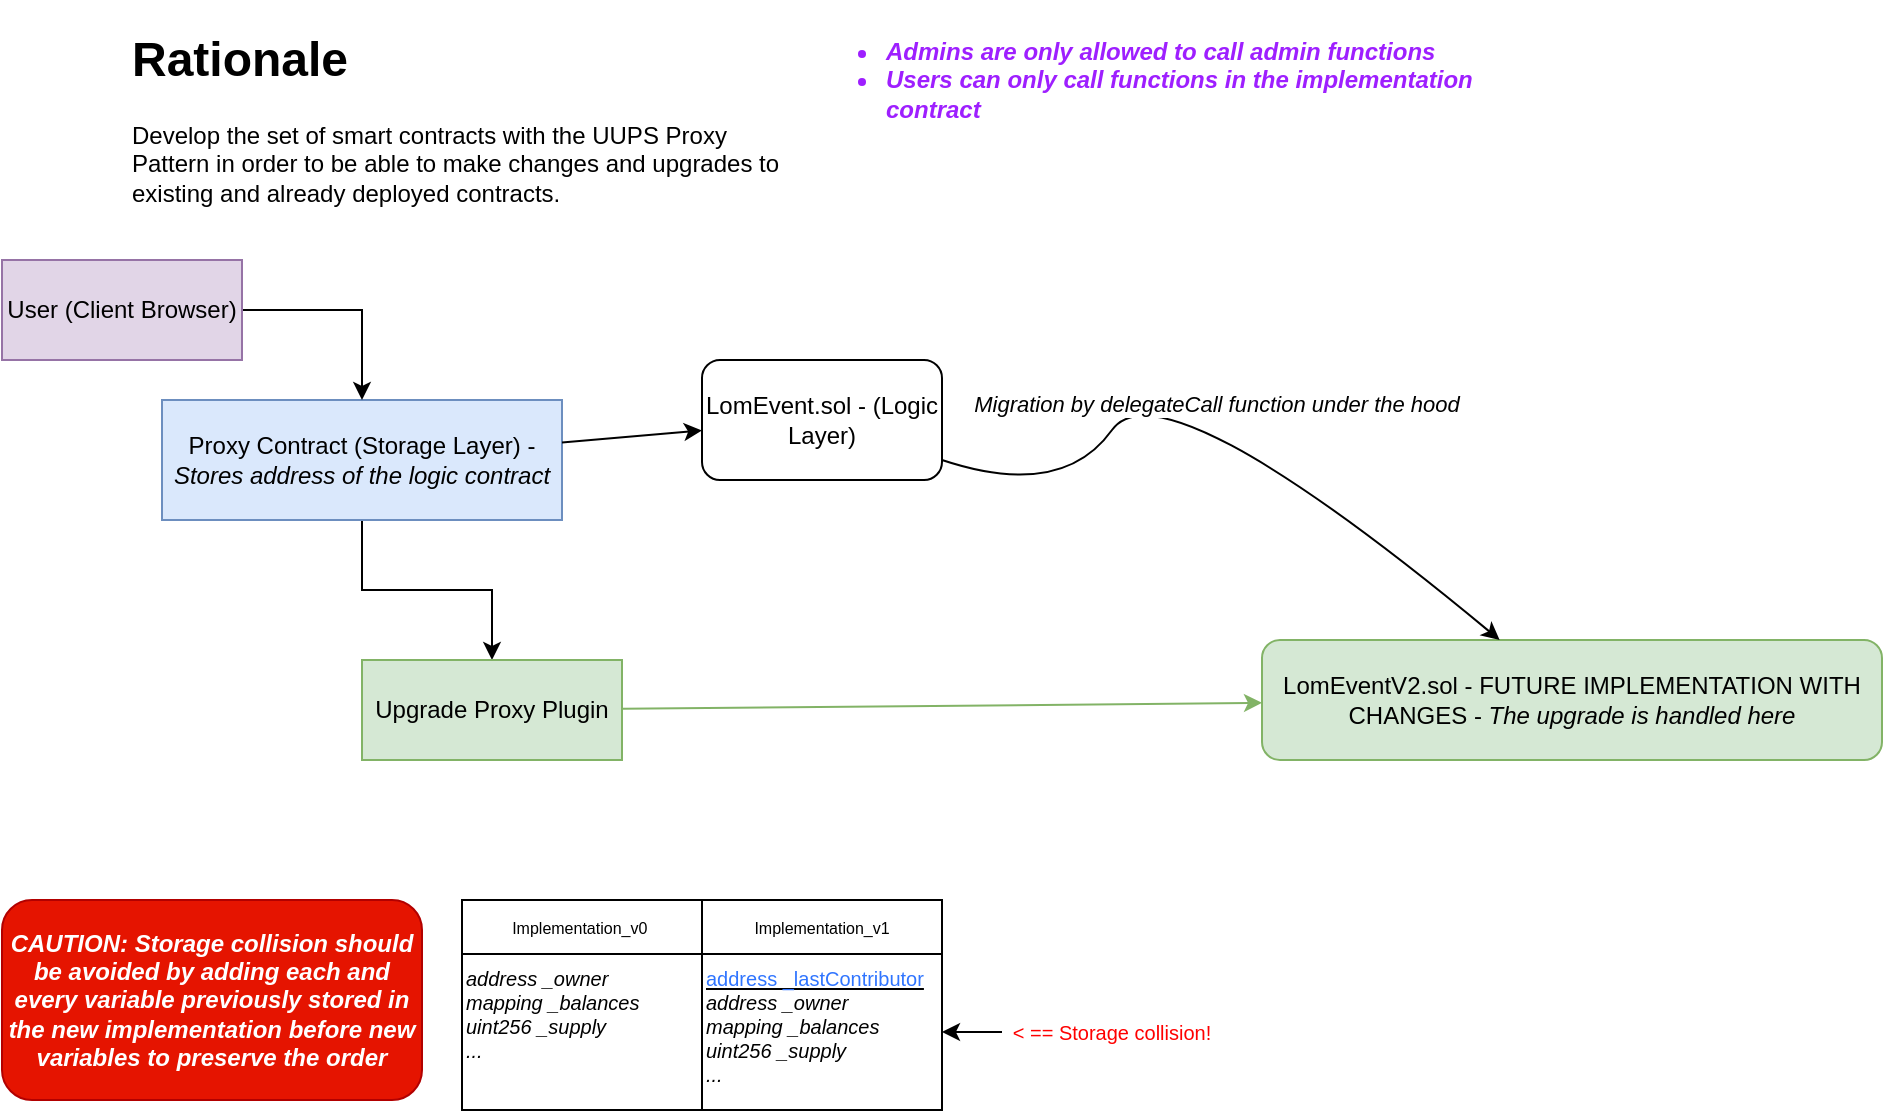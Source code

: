 <mxfile version="16.6.1" type="github">
  <diagram id="e8jkFNF5Zg61WflTOzRj" name="Page-1">
    <mxGraphModel dx="827" dy="749" grid="1" gridSize="10" guides="1" tooltips="1" connect="1" arrows="1" fold="1" page="1" pageScale="1" pageWidth="827" pageHeight="1169" math="0" shadow="0">
      <root>
        <mxCell id="0" />
        <mxCell id="1" parent="0" />
        <mxCell id="kIaiU6BiIj92qUV8aG6d-1" value="LomEvent.sol - (Logic Layer)" style="rounded=1;whiteSpace=wrap;html=1;" parent="1" vertex="1">
          <mxGeometry x="380" y="200" width="120" height="60" as="geometry" />
        </mxCell>
        <mxCell id="kIaiU6BiIj92qUV8aG6d-2" value="&lt;h1&gt;Rationale&lt;/h1&gt;&lt;p&gt;Develop the set of smart contracts with the UUPS Proxy Pattern in order to be able to make changes and upgrades to existing and already deployed contracts.&lt;/p&gt;" style="text;html=1;strokeColor=none;fillColor=none;spacing=5;spacingTop=-20;whiteSpace=wrap;overflow=hidden;rounded=0;" parent="1" vertex="1">
          <mxGeometry x="90" y="30" width="340" height="120" as="geometry" />
        </mxCell>
        <mxCell id="0eufFFK7EkwMoYL5c9lA-9" style="edgeStyle=orthogonalEdgeStyle;rounded=0;orthogonalLoop=1;jettySize=auto;html=1;exitX=0.5;exitY=1;exitDx=0;exitDy=0;" edge="1" parent="1" source="kIaiU6BiIj92qUV8aG6d-3" target="0eufFFK7EkwMoYL5c9lA-6">
          <mxGeometry relative="1" as="geometry" />
        </mxCell>
        <mxCell id="kIaiU6BiIj92qUV8aG6d-3" value="Proxy Contract (Storage Layer) - &lt;i&gt;Stores address of the logic contract&lt;/i&gt;" style="text;html=1;strokeColor=#6c8ebf;fillColor=#dae8fc;align=center;verticalAlign=middle;whiteSpace=wrap;rounded=0;" parent="1" vertex="1">
          <mxGeometry x="110" y="220" width="200" height="60" as="geometry" />
        </mxCell>
        <mxCell id="kIaiU6BiIj92qUV8aG6d-5" value="&lt;ul&gt;&lt;li&gt;&lt;span style=&quot;font-style: italic ; text-align: center&quot;&gt;Admins are only allowed to call admin functions&lt;/span&gt;&lt;br&gt;&lt;/li&gt;&lt;li&gt;&lt;i&gt;Users can only call functions in the implementation contract&lt;/i&gt;&lt;/li&gt;&lt;/ul&gt;" style="text;strokeColor=none;fillColor=none;html=1;whiteSpace=wrap;verticalAlign=middle;overflow=hidden;fontColor=#9E1FFF;fontStyle=1" parent="1" vertex="1">
          <mxGeometry x="430" y="20" width="370" height="80" as="geometry" />
        </mxCell>
        <mxCell id="0eufFFK7EkwMoYL5c9lA-1" value="LomEventV2.sol - FUTURE IMPLEMENTATION WITH CHANGES - &lt;i&gt;The upgrade is handled here&lt;/i&gt;" style="rounded=1;whiteSpace=wrap;html=1;fillColor=#d5e8d4;strokeColor=#82b366;" vertex="1" parent="1">
          <mxGeometry x="660" y="340" width="310" height="60" as="geometry" />
        </mxCell>
        <mxCell id="0eufFFK7EkwMoYL5c9lA-2" value="" style="endArrow=classic;html=1;rounded=0;" edge="1" parent="1" source="kIaiU6BiIj92qUV8aG6d-3" target="kIaiU6BiIj92qUV8aG6d-1">
          <mxGeometry width="50" height="50" relative="1" as="geometry">
            <mxPoint x="380" y="320" as="sourcePoint" />
            <mxPoint x="430" y="270" as="targetPoint" />
          </mxGeometry>
        </mxCell>
        <mxCell id="0eufFFK7EkwMoYL5c9lA-3" value="" style="endArrow=classic;html=1;rounded=0;fillColor=#d5e8d4;strokeColor=#82b366;" edge="1" parent="1" source="0eufFFK7EkwMoYL5c9lA-6" target="0eufFFK7EkwMoYL5c9lA-1">
          <mxGeometry width="50" height="50" relative="1" as="geometry">
            <mxPoint x="320" y="262.5" as="sourcePoint" />
            <mxPoint x="530" y="245" as="targetPoint" />
          </mxGeometry>
        </mxCell>
        <mxCell id="0eufFFK7EkwMoYL5c9lA-6" value="Upgrade Proxy Plugin" style="text;html=1;strokeColor=#82b366;fillColor=#d5e8d4;align=center;verticalAlign=middle;whiteSpace=wrap;rounded=0;" vertex="1" parent="1">
          <mxGeometry x="210" y="350" width="130" height="50" as="geometry" />
        </mxCell>
        <mxCell id="0eufFFK7EkwMoYL5c9lA-8" style="edgeStyle=orthogonalEdgeStyle;rounded=0;orthogonalLoop=1;jettySize=auto;html=1;exitX=1;exitY=0.5;exitDx=0;exitDy=0;" edge="1" parent="1" source="0eufFFK7EkwMoYL5c9lA-7" target="kIaiU6BiIj92qUV8aG6d-3">
          <mxGeometry relative="1" as="geometry" />
        </mxCell>
        <mxCell id="0eufFFK7EkwMoYL5c9lA-7" value="User (Client Browser)" style="text;html=1;strokeColor=#9673a6;fillColor=#e1d5e7;align=center;verticalAlign=middle;whiteSpace=wrap;rounded=0;" vertex="1" parent="1">
          <mxGeometry x="30" y="150" width="120" height="50" as="geometry" />
        </mxCell>
        <mxCell id="0eufFFK7EkwMoYL5c9lA-10" value="&lt;i&gt;Migration by delegateCall function under the hood&lt;/i&gt;" style="curved=1;endArrow=classic;html=1;rounded=0;" edge="1" parent="1" source="kIaiU6BiIj92qUV8aG6d-1" target="0eufFFK7EkwMoYL5c9lA-1">
          <mxGeometry width="50" height="50" relative="1" as="geometry">
            <mxPoint x="560" y="250" as="sourcePoint" />
            <mxPoint x="610" y="200" as="targetPoint" />
            <Array as="points">
              <mxPoint x="560" y="270" />
              <mxPoint x="610" y="200" />
            </Array>
          </mxGeometry>
        </mxCell>
        <mxCell id="0eufFFK7EkwMoYL5c9lA-11" value="CAUTION: Storage collision should be avoided by adding each and every variable previously stored in the new implementation before new variables to preserve the order" style="rounded=1;whiteSpace=wrap;html=1;fillColor=#e51400;strokeColor=#B20000;fontColor=#ffffff;fontStyle=3" vertex="1" parent="1">
          <mxGeometry x="30" y="470" width="210" height="100" as="geometry" />
        </mxCell>
        <mxCell id="0eufFFK7EkwMoYL5c9lA-20" value="" style="shape=table;startSize=0;container=1;collapsible=0;childLayout=tableLayout;" vertex="1" parent="1">
          <mxGeometry x="260" y="470" width="240" height="105" as="geometry" />
        </mxCell>
        <mxCell id="0eufFFK7EkwMoYL5c9lA-21" value="" style="shape=tableRow;horizontal=0;startSize=0;swimlaneHead=0;swimlaneBody=0;top=0;left=0;bottom=0;right=0;collapsible=0;dropTarget=0;fillColor=none;points=[[0,0.5],[1,0.5]];portConstraint=eastwest;" vertex="1" parent="0eufFFK7EkwMoYL5c9lA-20">
          <mxGeometry width="240" height="27" as="geometry" />
        </mxCell>
        <mxCell id="0eufFFK7EkwMoYL5c9lA-22" value="Implementation_v0&lt;span style=&quot;white-space: pre; font-size: 8px;&quot;&gt;	&lt;/span&gt;" style="shape=partialRectangle;html=1;whiteSpace=wrap;connectable=0;overflow=hidden;fillColor=none;top=0;left=0;bottom=0;right=0;pointerEvents=1;fontSize=8;" vertex="1" parent="0eufFFK7EkwMoYL5c9lA-21">
          <mxGeometry width="120" height="27" as="geometry">
            <mxRectangle width="120" height="27" as="alternateBounds" />
          </mxGeometry>
        </mxCell>
        <mxCell id="0eufFFK7EkwMoYL5c9lA-23" value="&lt;span style=&quot;font-size: 8px;&quot;&gt;Implementation_v1&lt;/span&gt;" style="shape=partialRectangle;html=1;whiteSpace=wrap;connectable=0;overflow=hidden;fillColor=none;top=0;left=0;bottom=0;right=0;pointerEvents=1;fontSize=8;" vertex="1" parent="0eufFFK7EkwMoYL5c9lA-21">
          <mxGeometry x="120" width="120" height="27" as="geometry">
            <mxRectangle width="120" height="27" as="alternateBounds" />
          </mxGeometry>
        </mxCell>
        <mxCell id="0eufFFK7EkwMoYL5c9lA-24" value="" style="shape=tableRow;horizontal=0;startSize=0;swimlaneHead=0;swimlaneBody=0;top=0;left=0;bottom=0;right=0;collapsible=0;dropTarget=0;fillColor=none;points=[[0,0.5],[1,0.5]];portConstraint=eastwest;" vertex="1" parent="0eufFFK7EkwMoYL5c9lA-20">
          <mxGeometry y="27" width="240" height="78" as="geometry" />
        </mxCell>
        <mxCell id="0eufFFK7EkwMoYL5c9lA-25" value="&lt;i&gt;address _owner&lt;br style=&quot;font-size: 10px&quot;&gt;mapping _balances&lt;br style=&quot;font-size: 10px&quot;&gt;uint256 _supply&lt;br style=&quot;font-size: 10px&quot;&gt;...&lt;/i&gt;" style="shape=partialRectangle;html=1;whiteSpace=wrap;connectable=0;overflow=hidden;fillColor=none;top=0;left=0;bottom=0;right=0;pointerEvents=1;fontSize=10;verticalAlign=top;align=left;" vertex="1" parent="0eufFFK7EkwMoYL5c9lA-24">
          <mxGeometry width="120" height="78" as="geometry">
            <mxRectangle width="120" height="78" as="alternateBounds" />
          </mxGeometry>
        </mxCell>
        <mxCell id="0eufFFK7EkwMoYL5c9lA-26" value="&lt;u&gt;&lt;font color=&quot;#3075ff&quot;&gt;address _lastContributor&lt;/font&gt;&lt;/u&gt;&lt;br style=&quot;font-size: 10px&quot;&gt;&lt;i&gt;address _owner&lt;br style=&quot;font-size: 10px&quot;&gt;mapping _balances&lt;br style=&quot;font-size: 10px&quot;&gt;uint256 _supply&lt;br style=&quot;font-size: 10px&quot;&gt;...&lt;/i&gt;" style="shape=partialRectangle;html=1;whiteSpace=wrap;connectable=0;overflow=hidden;fillColor=none;top=0;left=0;bottom=0;right=0;pointerEvents=1;fontSize=10;verticalAlign=top;align=left;" vertex="1" parent="0eufFFK7EkwMoYL5c9lA-24">
          <mxGeometry x="120" width="120" height="78" as="geometry">
            <mxRectangle width="120" height="78" as="alternateBounds" />
          </mxGeometry>
        </mxCell>
        <mxCell id="0eufFFK7EkwMoYL5c9lA-29" style="edgeStyle=orthogonalEdgeStyle;rounded=0;orthogonalLoop=1;jettySize=auto;html=1;exitX=0;exitY=0.5;exitDx=0;exitDy=0;fontSize=10;fontColor=#FF0000;" edge="1" parent="1" source="0eufFFK7EkwMoYL5c9lA-28" target="0eufFFK7EkwMoYL5c9lA-24">
          <mxGeometry relative="1" as="geometry" />
        </mxCell>
        <mxCell id="0eufFFK7EkwMoYL5c9lA-28" value="&amp;lt; == Storage collision!" style="text;html=1;strokeColor=none;fillColor=none;align=center;verticalAlign=middle;whiteSpace=wrap;rounded=0;fontSize=10;fontColor=#FF0000;" vertex="1" parent="1">
          <mxGeometry x="530" y="521" width="110" height="30" as="geometry" />
        </mxCell>
      </root>
    </mxGraphModel>
  </diagram>
</mxfile>
